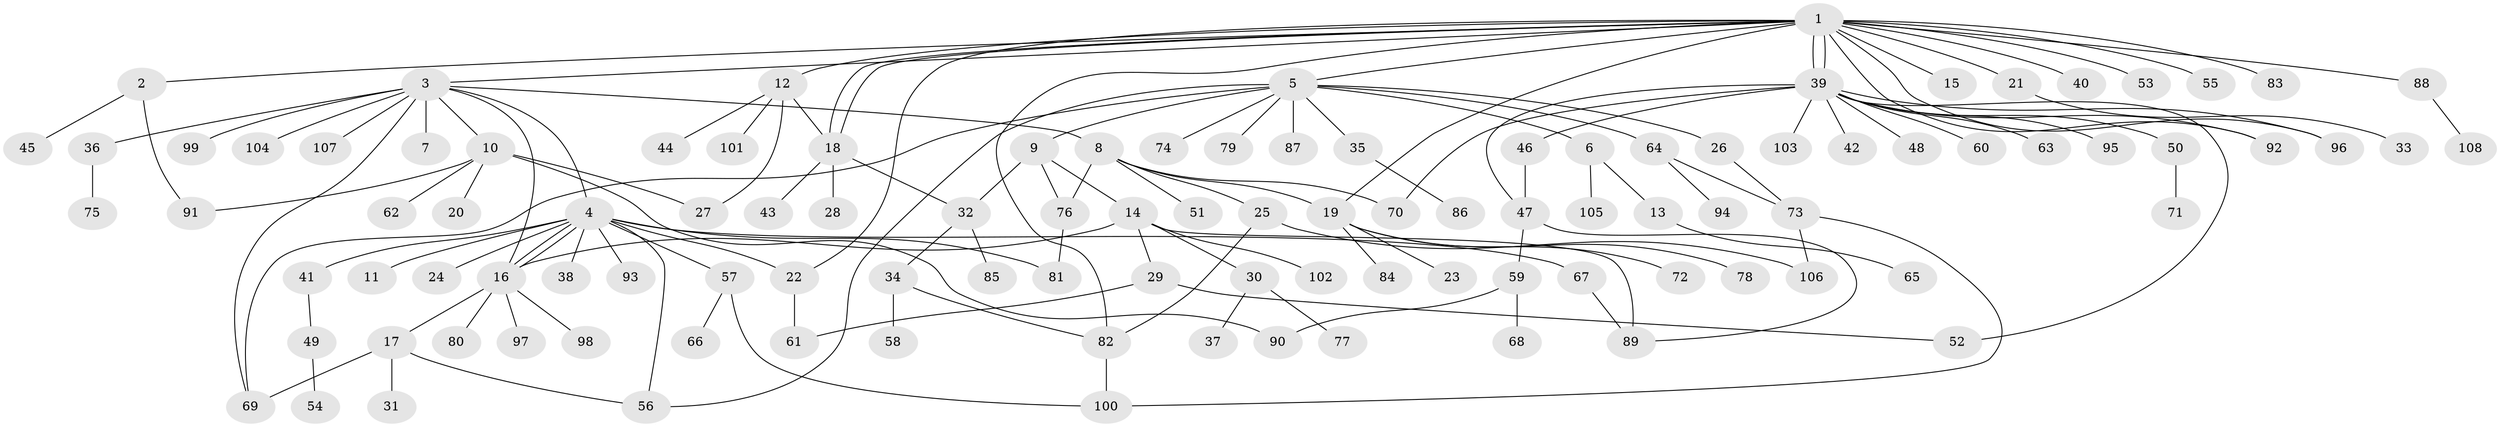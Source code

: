 // Generated by graph-tools (version 1.1) at 2025/35/03/09/25 02:35:19]
// undirected, 108 vertices, 139 edges
graph export_dot {
graph [start="1"]
  node [color=gray90,style=filled];
  1;
  2;
  3;
  4;
  5;
  6;
  7;
  8;
  9;
  10;
  11;
  12;
  13;
  14;
  15;
  16;
  17;
  18;
  19;
  20;
  21;
  22;
  23;
  24;
  25;
  26;
  27;
  28;
  29;
  30;
  31;
  32;
  33;
  34;
  35;
  36;
  37;
  38;
  39;
  40;
  41;
  42;
  43;
  44;
  45;
  46;
  47;
  48;
  49;
  50;
  51;
  52;
  53;
  54;
  55;
  56;
  57;
  58;
  59;
  60;
  61;
  62;
  63;
  64;
  65;
  66;
  67;
  68;
  69;
  70;
  71;
  72;
  73;
  74;
  75;
  76;
  77;
  78;
  79;
  80;
  81;
  82;
  83;
  84;
  85;
  86;
  87;
  88;
  89;
  90;
  91;
  92;
  93;
  94;
  95;
  96;
  97;
  98;
  99;
  100;
  101;
  102;
  103;
  104;
  105;
  106;
  107;
  108;
  1 -- 2;
  1 -- 3;
  1 -- 5;
  1 -- 12;
  1 -- 15;
  1 -- 18;
  1 -- 18;
  1 -- 19;
  1 -- 21;
  1 -- 22;
  1 -- 39;
  1 -- 39;
  1 -- 40;
  1 -- 53;
  1 -- 55;
  1 -- 82;
  1 -- 83;
  1 -- 88;
  1 -- 92;
  1 -- 96;
  2 -- 45;
  2 -- 91;
  3 -- 4;
  3 -- 7;
  3 -- 8;
  3 -- 10;
  3 -- 16;
  3 -- 36;
  3 -- 69;
  3 -- 99;
  3 -- 104;
  3 -- 107;
  4 -- 11;
  4 -- 16;
  4 -- 16;
  4 -- 22;
  4 -- 24;
  4 -- 38;
  4 -- 41;
  4 -- 56;
  4 -- 57;
  4 -- 67;
  4 -- 81;
  4 -- 93;
  5 -- 6;
  5 -- 9;
  5 -- 26;
  5 -- 35;
  5 -- 56;
  5 -- 64;
  5 -- 69;
  5 -- 74;
  5 -- 79;
  5 -- 87;
  6 -- 13;
  6 -- 105;
  8 -- 19;
  8 -- 25;
  8 -- 51;
  8 -- 70;
  8 -- 76;
  9 -- 14;
  9 -- 32;
  9 -- 76;
  10 -- 20;
  10 -- 27;
  10 -- 62;
  10 -- 90;
  10 -- 91;
  12 -- 18;
  12 -- 27;
  12 -- 44;
  12 -- 101;
  13 -- 65;
  14 -- 16;
  14 -- 29;
  14 -- 30;
  14 -- 89;
  14 -- 102;
  16 -- 17;
  16 -- 80;
  16 -- 97;
  16 -- 98;
  17 -- 31;
  17 -- 56;
  17 -- 69;
  18 -- 28;
  18 -- 32;
  18 -- 43;
  19 -- 23;
  19 -- 72;
  19 -- 78;
  19 -- 84;
  21 -- 33;
  22 -- 61;
  25 -- 82;
  25 -- 106;
  26 -- 73;
  29 -- 52;
  29 -- 61;
  30 -- 37;
  30 -- 77;
  32 -- 34;
  32 -- 85;
  34 -- 58;
  34 -- 82;
  35 -- 86;
  36 -- 75;
  39 -- 42;
  39 -- 46;
  39 -- 47;
  39 -- 48;
  39 -- 50;
  39 -- 52;
  39 -- 60;
  39 -- 63;
  39 -- 70;
  39 -- 92;
  39 -- 95;
  39 -- 96;
  39 -- 103;
  41 -- 49;
  46 -- 47;
  47 -- 59;
  47 -- 89;
  49 -- 54;
  50 -- 71;
  57 -- 66;
  57 -- 100;
  59 -- 68;
  59 -- 90;
  64 -- 73;
  64 -- 94;
  67 -- 89;
  73 -- 100;
  73 -- 106;
  76 -- 81;
  82 -- 100;
  88 -- 108;
}
